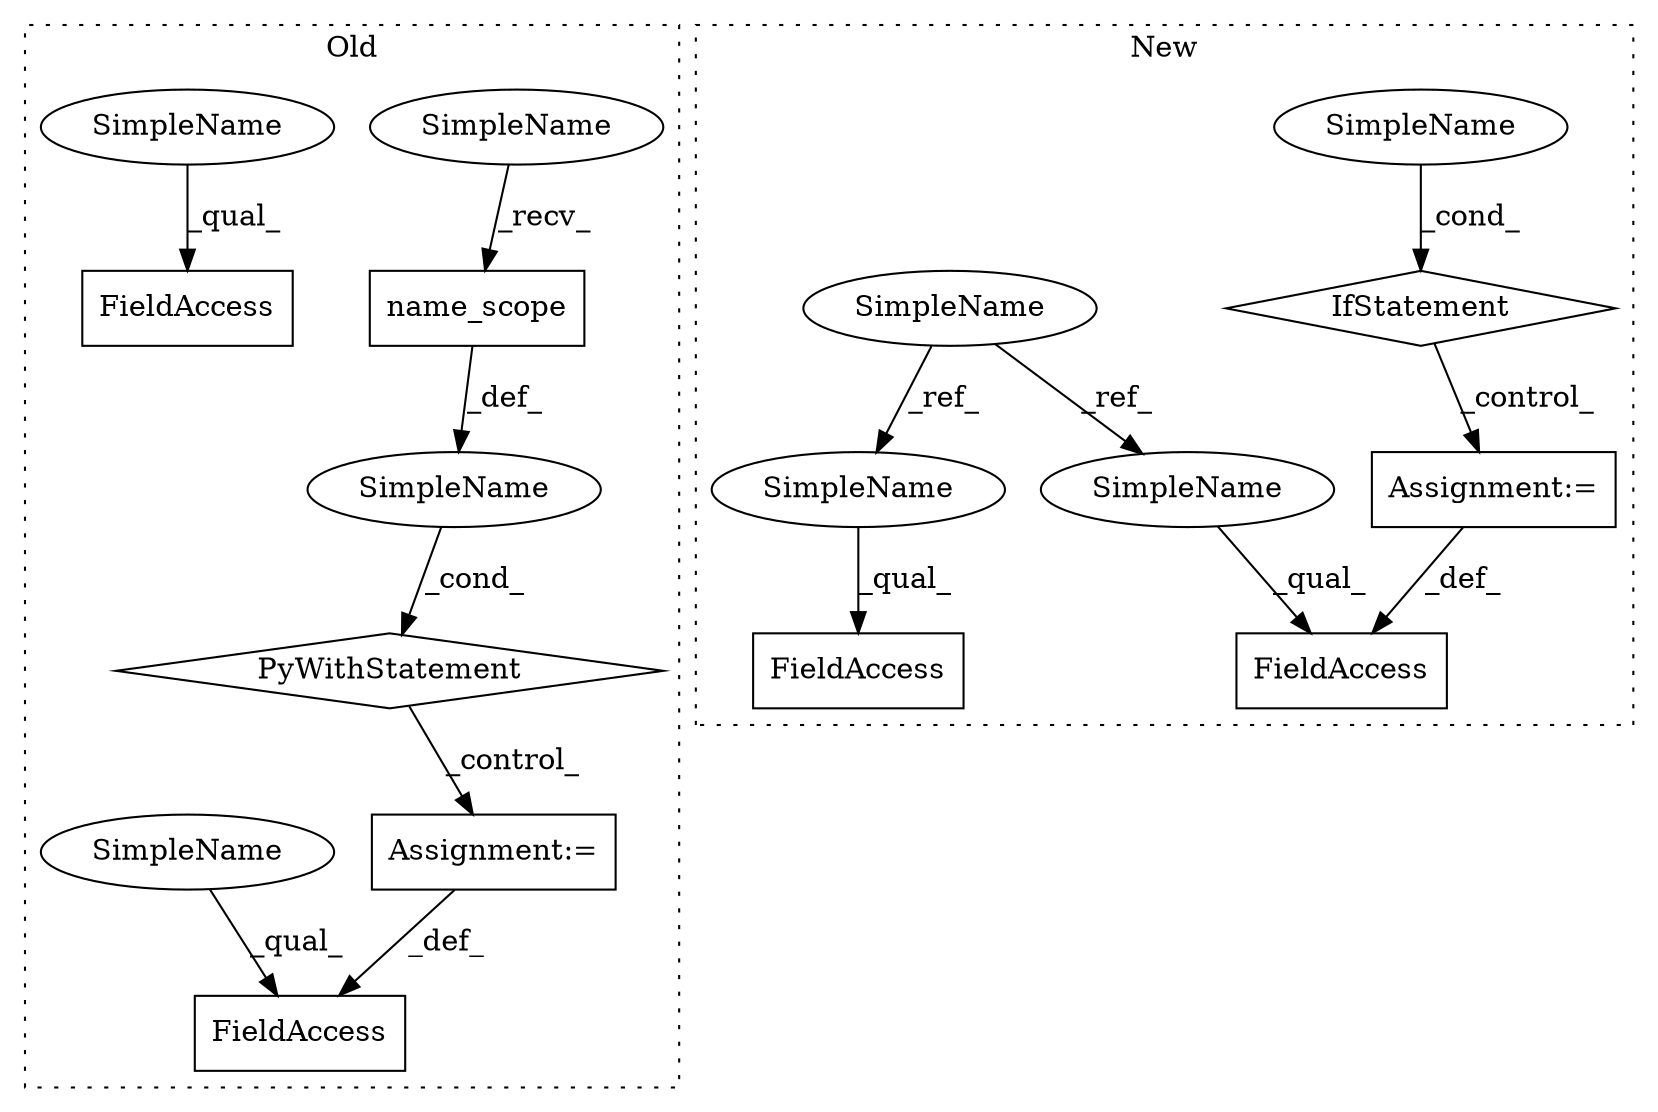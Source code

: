 digraph G {
subgraph cluster0 {
1 [label="name_scope" a="32" s="3972" l="12" shape="box"];
3 [label="PyWithStatement" a="104" s="3957,3984" l="10,2" shape="diamond"];
7 [label="Assignment:=" a="7" s="4005" l="1" shape="box"];
8 [label="SimpleName" a="42" s="" l="" shape="ellipse"];
9 [label="FieldAccess" a="22" s="3994" l="11" shape="box"];
12 [label="FieldAccess" a="22" s="4006" l="11" shape="box"];
15 [label="SimpleName" a="42" s="3967" l="4" shape="ellipse"];
16 [label="SimpleName" a="42" s="3994" l="4" shape="ellipse"];
17 [label="SimpleName" a="42" s="4006" l="4" shape="ellipse"];
label = "Old";
style="dotted";
}
subgraph cluster1 {
2 [label="IfStatement" a="25" s="2153,2189" l="4,2" shape="diamond"];
4 [label="Assignment:=" a="7" s="2420" l="1" shape="box"];
5 [label="SimpleName" a="42" s="" l="" shape="ellipse"];
6 [label="FieldAccess" a="22" s="2408" l="12" shape="box"];
10 [label="SimpleName" a="42" s="2075" l="4" shape="ellipse"];
11 [label="FieldAccess" a="22" s="2314" l="18" shape="box"];
13 [label="SimpleName" a="42" s="2408" l="4" shape="ellipse"];
14 [label="SimpleName" a="42" s="2314" l="4" shape="ellipse"];
label = "New";
style="dotted";
}
1 -> 8 [label="_def_"];
2 -> 4 [label="_control_"];
3 -> 7 [label="_control_"];
4 -> 6 [label="_def_"];
5 -> 2 [label="_cond_"];
7 -> 9 [label="_def_"];
8 -> 3 [label="_cond_"];
10 -> 14 [label="_ref_"];
10 -> 13 [label="_ref_"];
13 -> 6 [label="_qual_"];
14 -> 11 [label="_qual_"];
15 -> 1 [label="_recv_"];
16 -> 9 [label="_qual_"];
17 -> 12 [label="_qual_"];
}